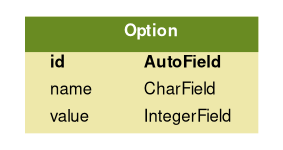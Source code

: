 digraph model_graph {
  fontname = "Helvetica"
  fontsize = 8
  splines  = true

  graph [ dpi = 300 ];

  node [
    fontname = "Helvetica"
    fontsize = 8
    shape = "plaintext"
  ]

  edge [
    fontname = "Helvetica"
    fontsize = 8
  ]
  webshop_models_Option [label=<
    <TABLE BGCOLOR="palegoldenrod" BORDER="0" CELLBORDER="0" CELLSPACING="0">
    <TR><TD COLSPAN="2" CELLPADDING="4" ALIGN="CENTER" BGCOLOR="olivedrab4">
    <FONT FACE="Helvetica Bold" COLOR="white">
    Option
    </FONT></TD></TR>

    <TR><TD ALIGN="LEFT" BORDER="0">
    <FONT FACE="Helvetica Bold">id</FONT>
    </TD><TD ALIGN="LEFT">
    <FONT FACE="Helvetica Bold">AutoField</FONT>
    </TD></TR>

    <TR><TD ALIGN="LEFT" BORDER="0">
    <FONT FACE="Helvetica ">name</FONT>
    </TD><TD ALIGN="LEFT">
    <FONT FACE="Helvetica ">CharField</FONT>
    </TD></TR>

    <TR><TD ALIGN="LEFT" BORDER="0">
    <FONT FACE="Helvetica ">value</FONT>
    </TD><TD ALIGN="LEFT">
    <FONT FACE="Helvetica ">IntegerField</FONT>
    </TD></TR>

    </TABLE>
    >]
webshop_models_Option;
}
